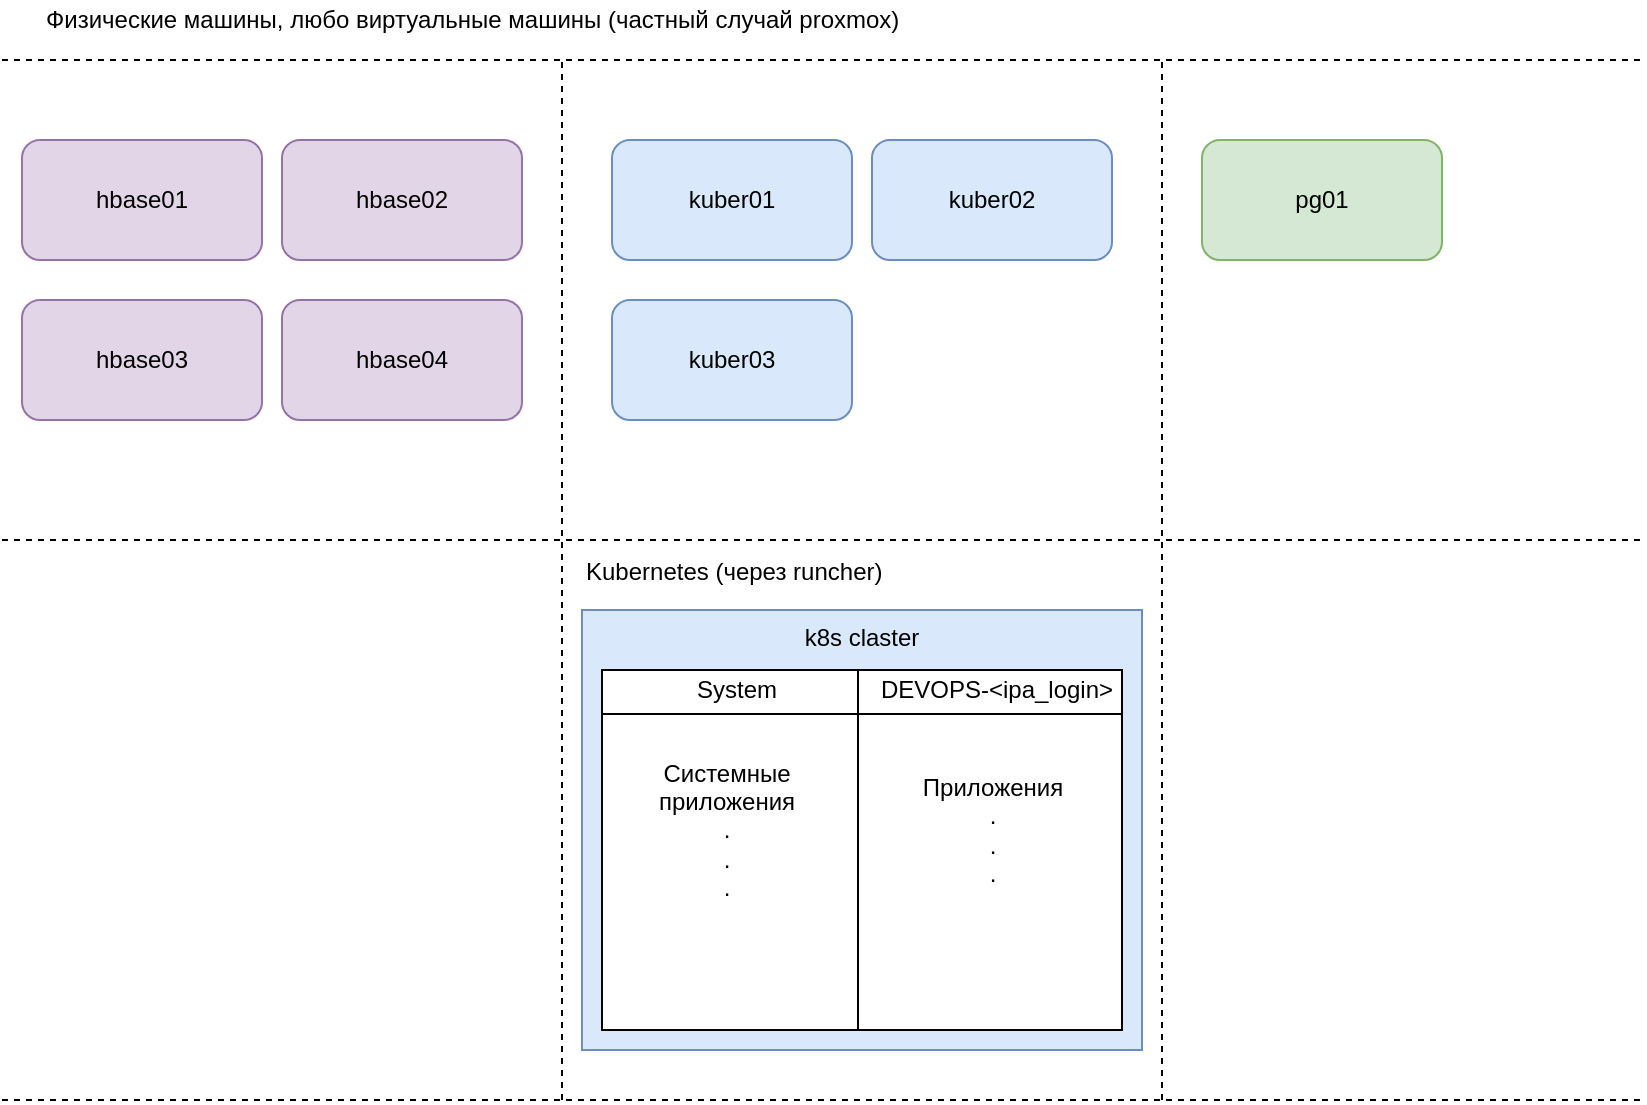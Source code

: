 <mxfile version="12.9.9" type="github">
  <diagram id="cQsCObvcCTZSIr7sii6F" name="Page-1">
    <mxGraphModel dx="2062" dy="1155" grid="1" gridSize="10" guides="1" tooltips="1" connect="1" arrows="1" fold="1" page="1" pageScale="1" pageWidth="827" pageHeight="1169" math="0" shadow="0">
      <root>
        <mxCell id="0" />
        <mxCell id="1" parent="0" />
        <mxCell id="9EY23KbuOXxdsdeV2lle-1" value="" style="endArrow=none;dashed=1;html=1;" parent="1" edge="1">
          <mxGeometry width="50" height="50" relative="1" as="geometry">
            <mxPoint y="200" as="sourcePoint" />
            <mxPoint x="820" y="200" as="targetPoint" />
          </mxGeometry>
        </mxCell>
        <mxCell id="9EY23KbuOXxdsdeV2lle-2" value="" style="endArrow=none;dashed=1;html=1;" parent="1" edge="1">
          <mxGeometry width="50" height="50" relative="1" as="geometry">
            <mxPoint y="440" as="sourcePoint" />
            <mxPoint x="820" y="440" as="targetPoint" />
          </mxGeometry>
        </mxCell>
        <mxCell id="9EY23KbuOXxdsdeV2lle-3" value="hbase01" style="rounded=1;whiteSpace=wrap;html=1;fillColor=#e1d5e7;strokeColor=#9673a6;" parent="1" vertex="1">
          <mxGeometry x="10" y="240" width="120" height="60" as="geometry" />
        </mxCell>
        <mxCell id="9EY23KbuOXxdsdeV2lle-4" value="&lt;div&gt;&lt;br&gt;&lt;span style=&quot;color: rgb(0, 0, 0); font-family: helvetica; font-size: 12px; font-style: normal; font-weight: 400; letter-spacing: normal; text-align: center; text-indent: 0px; text-transform: none; word-spacing: 0px; float: none; display: inline;&quot;&gt;hbase02&lt;/span&gt;&lt;br&gt;&lt;br&gt;&lt;/div&gt;" style="rounded=1;whiteSpace=wrap;html=1;fillColor=#e1d5e7;strokeColor=#9673a6;labelBackgroundColor=none;" parent="1" vertex="1">
          <mxGeometry x="140" y="240" width="120" height="60" as="geometry" />
        </mxCell>
        <mxCell id="9EY23KbuOXxdsdeV2lle-5" value="&lt;span style=&quot;font-family: &amp;#34;helvetica&amp;#34;&quot;&gt;hbase03&lt;/span&gt;" style="rounded=1;whiteSpace=wrap;html=1;fillColor=#e1d5e7;strokeColor=#9673a6;" parent="1" vertex="1">
          <mxGeometry x="10" y="320" width="120" height="60" as="geometry" />
        </mxCell>
        <mxCell id="9EY23KbuOXxdsdeV2lle-6" value="&lt;span style=&quot;font-family: &amp;#34;helvetica&amp;#34;&quot;&gt;hbase04&lt;/span&gt;" style="rounded=1;whiteSpace=wrap;html=1;fillColor=#e1d5e7;strokeColor=#9673a6;" parent="1" vertex="1">
          <mxGeometry x="140" y="320" width="120" height="60" as="geometry" />
        </mxCell>
        <mxCell id="9EY23KbuOXxdsdeV2lle-7" value="kuber01" style="rounded=1;whiteSpace=wrap;html=1;fillColor=#dae8fc;strokeColor=#6c8ebf;" parent="1" vertex="1">
          <mxGeometry x="305" y="240" width="120" height="60" as="geometry" />
        </mxCell>
        <mxCell id="9EY23KbuOXxdsdeV2lle-8" value="&lt;div&gt;kuber02&lt;br&gt;&lt;/div&gt;" style="rounded=1;whiteSpace=wrap;html=1;fillColor=#dae8fc;strokeColor=#6c8ebf;" parent="1" vertex="1">
          <mxGeometry x="435" y="240" width="120" height="60" as="geometry" />
        </mxCell>
        <mxCell id="9EY23KbuOXxdsdeV2lle-9" value="kuber03" style="rounded=1;whiteSpace=wrap;html=1;fillColor=#dae8fc;strokeColor=#6c8ebf;" parent="1" vertex="1">
          <mxGeometry x="305" y="320" width="120" height="60" as="geometry" />
        </mxCell>
        <mxCell id="9EY23KbuOXxdsdeV2lle-11" value="pg01" style="rounded=1;whiteSpace=wrap;html=1;fillColor=#d5e8d4;strokeColor=#82b366;" parent="1" vertex="1">
          <mxGeometry x="600" y="240" width="120" height="60" as="geometry" />
        </mxCell>
        <mxCell id="9EY23KbuOXxdsdeV2lle-13" value="" style="endArrow=none;dashed=1;html=1;" parent="1" edge="1">
          <mxGeometry width="50" height="50" relative="1" as="geometry">
            <mxPoint x="280" y="720" as="sourcePoint" />
            <mxPoint x="280" y="200" as="targetPoint" />
          </mxGeometry>
        </mxCell>
        <mxCell id="9EY23KbuOXxdsdeV2lle-14" value="" style="endArrow=none;dashed=1;html=1;" parent="1" edge="1">
          <mxGeometry width="50" height="50" relative="1" as="geometry">
            <mxPoint x="580" y="720" as="sourcePoint" />
            <mxPoint x="580" y="200" as="targetPoint" />
          </mxGeometry>
        </mxCell>
        <mxCell id="9EY23KbuOXxdsdeV2lle-15" value="Физические машины, любо виртуальные машины (частный случай proxmox)" style="text;html=1;strokeColor=none;fillColor=none;align=left;verticalAlign=middle;whiteSpace=wrap;rounded=0;" parent="1" vertex="1">
          <mxGeometry x="20" y="170" width="770" height="20" as="geometry" />
        </mxCell>
        <mxCell id="9EY23KbuOXxdsdeV2lle-17" value="k8s claster" style="rounded=0;whiteSpace=wrap;html=1;align=center;verticalAlign=top;fillColor=#dae8fc;strokeColor=#6c8ebf;" parent="1" vertex="1">
          <mxGeometry x="290" y="475" width="280" height="220" as="geometry" />
        </mxCell>
        <mxCell id="9EY23KbuOXxdsdeV2lle-18" value="" style="shape=internalStorage;whiteSpace=wrap;html=1;backgroundOutline=1;align=left;dx=128;dy=22;" parent="1" vertex="1">
          <mxGeometry x="300" y="505" width="260" height="180" as="geometry" />
        </mxCell>
        <mxCell id="9EY23KbuOXxdsdeV2lle-19" value="System" style="text;html=1;strokeColor=none;fillColor=none;align=center;verticalAlign=middle;whiteSpace=wrap;rounded=0;" parent="1" vertex="1">
          <mxGeometry x="305" y="505" width="125" height="20" as="geometry" />
        </mxCell>
        <mxCell id="9EY23KbuOXxdsdeV2lle-20" value="DEVOPS-&amp;lt;ipa_login&amp;gt;" style="text;html=1;strokeColor=none;fillColor=none;align=center;verticalAlign=middle;whiteSpace=wrap;rounded=0;" parent="1" vertex="1">
          <mxGeometry x="435" y="505" width="125" height="20" as="geometry" />
        </mxCell>
        <mxCell id="9EY23KbuOXxdsdeV2lle-22" value="Системные приложения&lt;br&gt;.&lt;br&gt;.&lt;br&gt;&lt;div&gt;&lt;span&gt;.&lt;/span&gt;&lt;/div&gt;" style="text;html=1;strokeColor=none;fillColor=none;align=center;verticalAlign=middle;whiteSpace=wrap;rounded=0;" parent="1" vertex="1">
          <mxGeometry x="305" y="545" width="115" height="80" as="geometry" />
        </mxCell>
        <mxCell id="9EY23KbuOXxdsdeV2lle-23" value="Приложения&lt;br&gt;.&lt;br&gt;.&lt;br&gt;&lt;div&gt;&lt;span&gt;.&lt;/span&gt;&lt;/div&gt;" style="text;html=1;strokeColor=none;fillColor=none;align=center;verticalAlign=middle;whiteSpace=wrap;rounded=0;" parent="1" vertex="1">
          <mxGeometry x="437.5" y="545" width="115" height="80" as="geometry" />
        </mxCell>
        <mxCell id="BqMpfHAsSUKULL0gAlYH-1" value="&lt;span style=&quot;text-align: center&quot;&gt;Kubernetes (через runcher)&lt;/span&gt;" style="text;html=1;strokeColor=none;fillColor=none;align=left;verticalAlign=middle;whiteSpace=wrap;rounded=0;" vertex="1" parent="1">
          <mxGeometry x="290" y="446" width="280" height="20" as="geometry" />
        </mxCell>
        <mxCell id="BqMpfHAsSUKULL0gAlYH-3" value="" style="endArrow=none;dashed=1;html=1;" edge="1" parent="1">
          <mxGeometry width="50" height="50" relative="1" as="geometry">
            <mxPoint y="720" as="sourcePoint" />
            <mxPoint x="820" y="720" as="targetPoint" />
          </mxGeometry>
        </mxCell>
      </root>
    </mxGraphModel>
  </diagram>
</mxfile>
